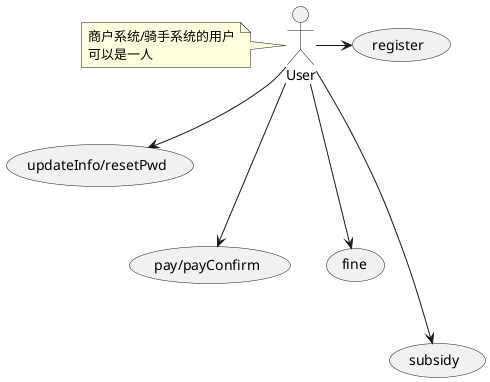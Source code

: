@startuml
User -> (register)
note left of User
 商户系统/骑手系统的用户
 可以是一人
end note
User --> (updateInfo/resetPwd)
User ---> (pay/payConfirm)
User ---> (fine)
User ----> (subsidy)
@enduml